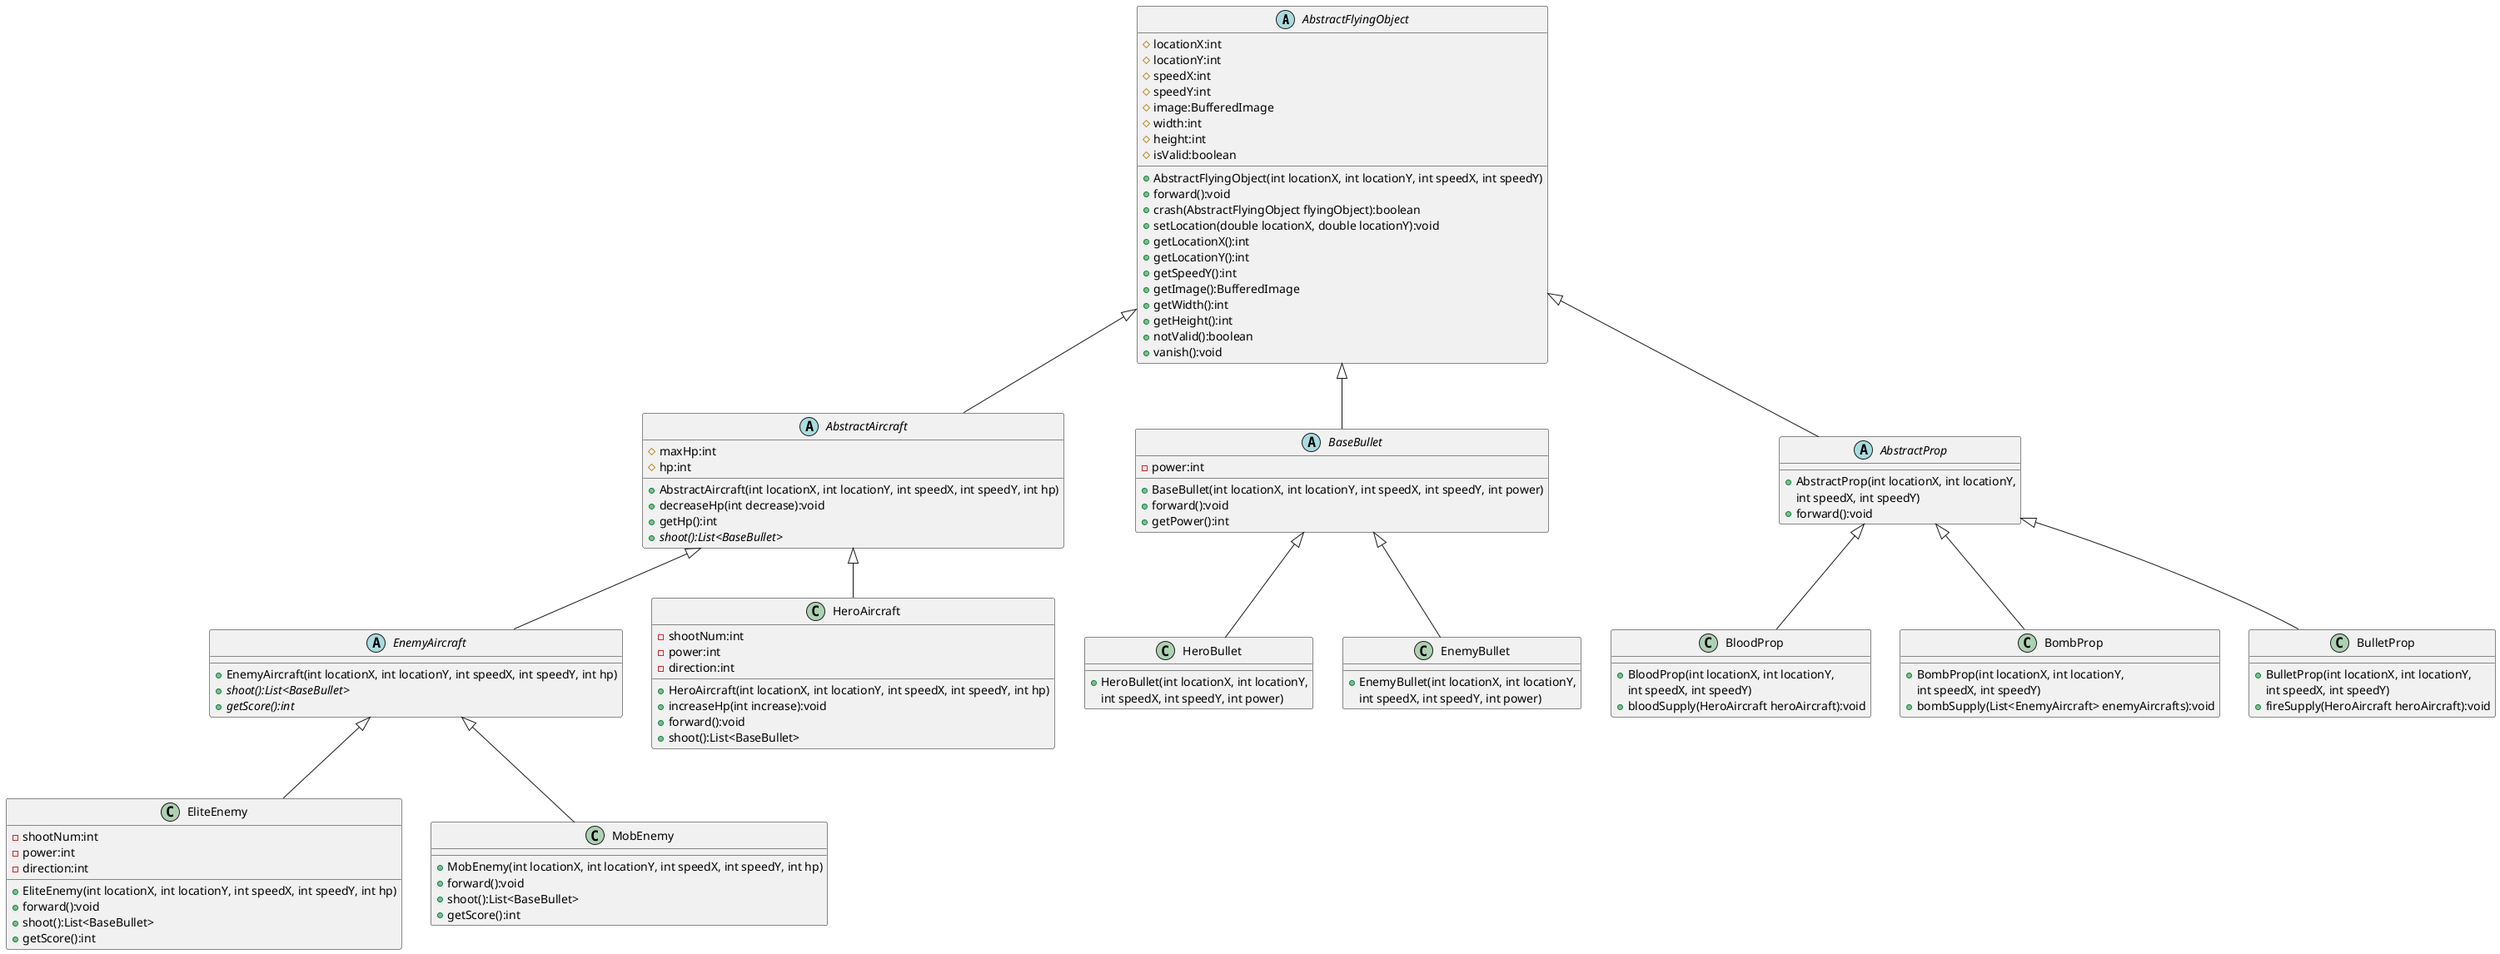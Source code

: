@startuml
'https://plantuml.com/class-diagram

abstract class AbstractFlyingObject
{
    # locationX:int
    # locationY:int
    # speedX:int
    # speedY:int
    # image:BufferedImage
    # width:int
    # height:int
    # isValid:boolean

    + AbstractFlyingObject(int locationX, int locationY, int speedX, int speedY)
    + forward():void
    + crash(AbstractFlyingObject flyingObject):boolean
    + setLocation(double locationX, double locationY):void
    + getLocationX():int
    + getLocationY():int
    + getSpeedY():int
    + getImage():BufferedImage
    + getWidth():int
    + getHeight():int
    + notValid():boolean
    + vanish():void
}
abstract class AbstractAircraft
{
	# maxHp:int
    # hp:int
    + AbstractAircraft(int locationX, int locationY, int speedX, int speedY, int hp)
    + decreaseHp(int decrease):void
    + getHp():int
    + {abstract} shoot():List<BaseBullet>
 }

abstract class EnemyAircraft
{
    + EnemyAircraft(int locationX, int locationY, int speedX, int speedY, int hp)
    + {abstract} shoot():List<BaseBullet>
    + {abstract} getScore():int
}

AbstractAircraft <|-- EnemyAircraft

class EliteEnemy {
    - shootNum:int
    - power:int
    - direction:int
    + EliteEnemy(int locationX, int locationY, int speedX, int speedY, int hp)
    + forward():void
    + shoot():List<BaseBullet>
    + getScore():int
}

EnemyAircraft <|-- EliteEnemy

class MobEnemy {
    + MobEnemy(int locationX, int locationY, int speedX, int speedY, int hp)
    + forward():void
    + shoot():List<BaseBullet>
    + getScore():int
}
EnemyAircraft <|-- MobEnemy

class HeroAircraft {
    - shootNum:int
    - power:int
    - direction:int
    + HeroAircraft(int locationX, int locationY, int speedX, int speedY, int hp)
    + increaseHp(int increase):void
    + forward():void
    + shoot():List<BaseBullet>
}

AbstractAircraft <|-- HeroAircraft

abstract class BaseBullet
{
    - power:int
    + BaseBullet(int locationX, int locationY, int speedX, int speedY, int power)
    + forward():void
	+ getPower():int
}

class HeroBullet {
    + HeroBullet(int locationX, int locationY,
     int speedX, int speedY, int power)
}

class EnemyBullet {
    + EnemyBullet(int locationX, int locationY,
     int speedX, int speedY, int power)
}

BaseBullet <|-- HeroBullet
BaseBullet <|-- EnemyBullet

abstract class AbstractProp
{
    + AbstractProp(int locationX, int locationY,
    int speedX, int speedY)
    + forward():void
}

class BloodProp {
    + BloodProp(int locationX, int locationY,
    int speedX, int speedY)
    + bloodSupply(HeroAircraft heroAircraft):void
}

AbstractProp <|-- BloodProp

class BombProp {
    + BombProp(int locationX, int locationY,
    int speedX, int speedY)
    + bombSupply(List<EnemyAircraft> enemyAircrafts):void
}

AbstractProp <|-- BombProp

class BulletProp {
    + BulletProp(int locationX, int locationY,
    int speedX, int speedY)
    + fireSupply(HeroAircraft heroAircraft):void
}

AbstractProp <|-- BulletProp

AbstractFlyingObject <|-- AbstractAircraft
AbstractFlyingObject <|-- BaseBullet
AbstractFlyingObject <|-- AbstractProp

@enduml